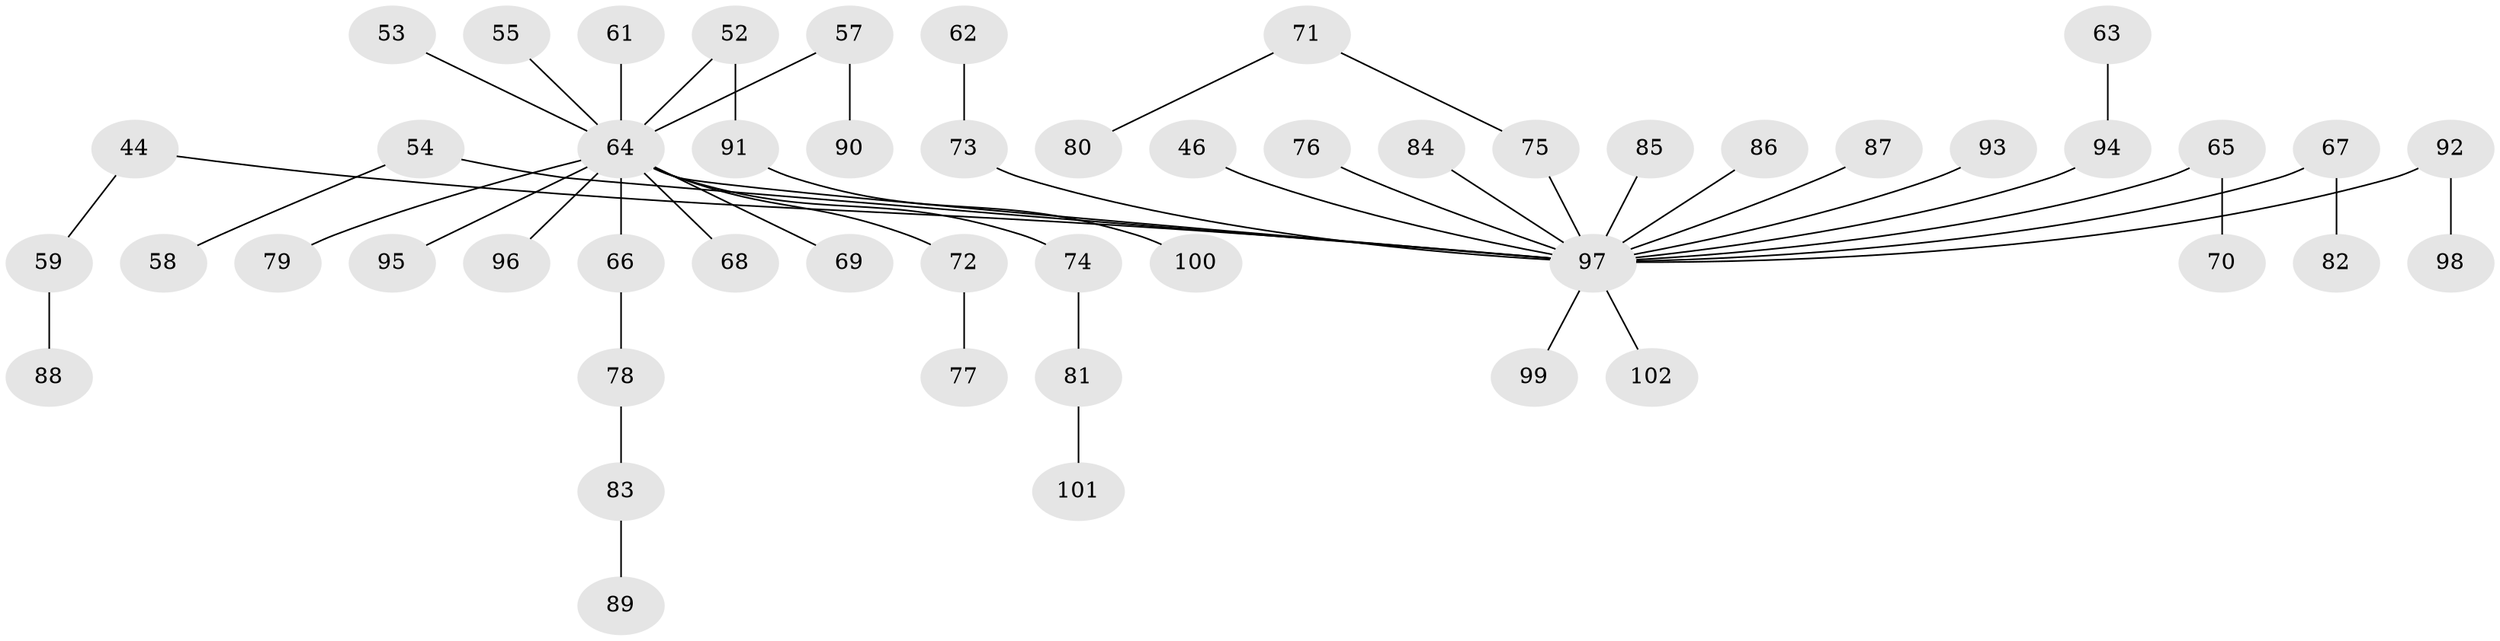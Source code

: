 // original degree distribution, {9: 0.00980392156862745, 3: 0.09803921568627451, 6: 0.0196078431372549, 2: 0.35294117647058826, 4: 0.058823529411764705, 5: 0.0196078431372549, 1: 0.4411764705882353}
// Generated by graph-tools (version 1.1) at 2025/53/03/09/25 04:53:05]
// undirected, 51 vertices, 50 edges
graph export_dot {
graph [start="1"]
  node [color=gray90,style=filled];
  44;
  46;
  52;
  53;
  54;
  55;
  57;
  58;
  59;
  61;
  62;
  63;
  64 [super="+6+60+17+39+43+47"];
  65;
  66;
  67;
  68 [super="+16"];
  69;
  70;
  71;
  72;
  73 [super="+42"];
  74;
  75 [super="+50"];
  76;
  77;
  78;
  79;
  80;
  81;
  82;
  83;
  84;
  85;
  86;
  87;
  88;
  89;
  90;
  91;
  92;
  93;
  94 [super="+56"];
  95;
  96;
  97 [super="+5+22+10+25+15+35+38+26+37+40+51+48"];
  98;
  99;
  100;
  101;
  102;
  44 -- 59;
  44 -- 97;
  46 -- 97;
  52 -- 91;
  52 -- 64;
  53 -- 64;
  54 -- 58;
  54 -- 97;
  55 -- 64;
  57 -- 90;
  57 -- 64;
  59 -- 88;
  61 -- 64;
  62 -- 73;
  63 -- 94;
  64 -- 96;
  64 -- 66;
  64 -- 68;
  64 -- 69;
  64 -- 72;
  64 -- 74;
  64 -- 79;
  64 -- 95;
  64 -- 97;
  65 -- 70;
  65 -- 97;
  66 -- 78;
  67 -- 82;
  67 -- 97;
  71 -- 80;
  71 -- 75;
  72 -- 77;
  73 -- 97;
  74 -- 81;
  75 -- 97;
  76 -- 97;
  78 -- 83;
  81 -- 101;
  83 -- 89;
  84 -- 97;
  85 -- 97;
  86 -- 97;
  87 -- 97;
  91 -- 100;
  92 -- 98;
  92 -- 97;
  93 -- 97;
  94 -- 97;
  97 -- 99;
  97 -- 102;
}
